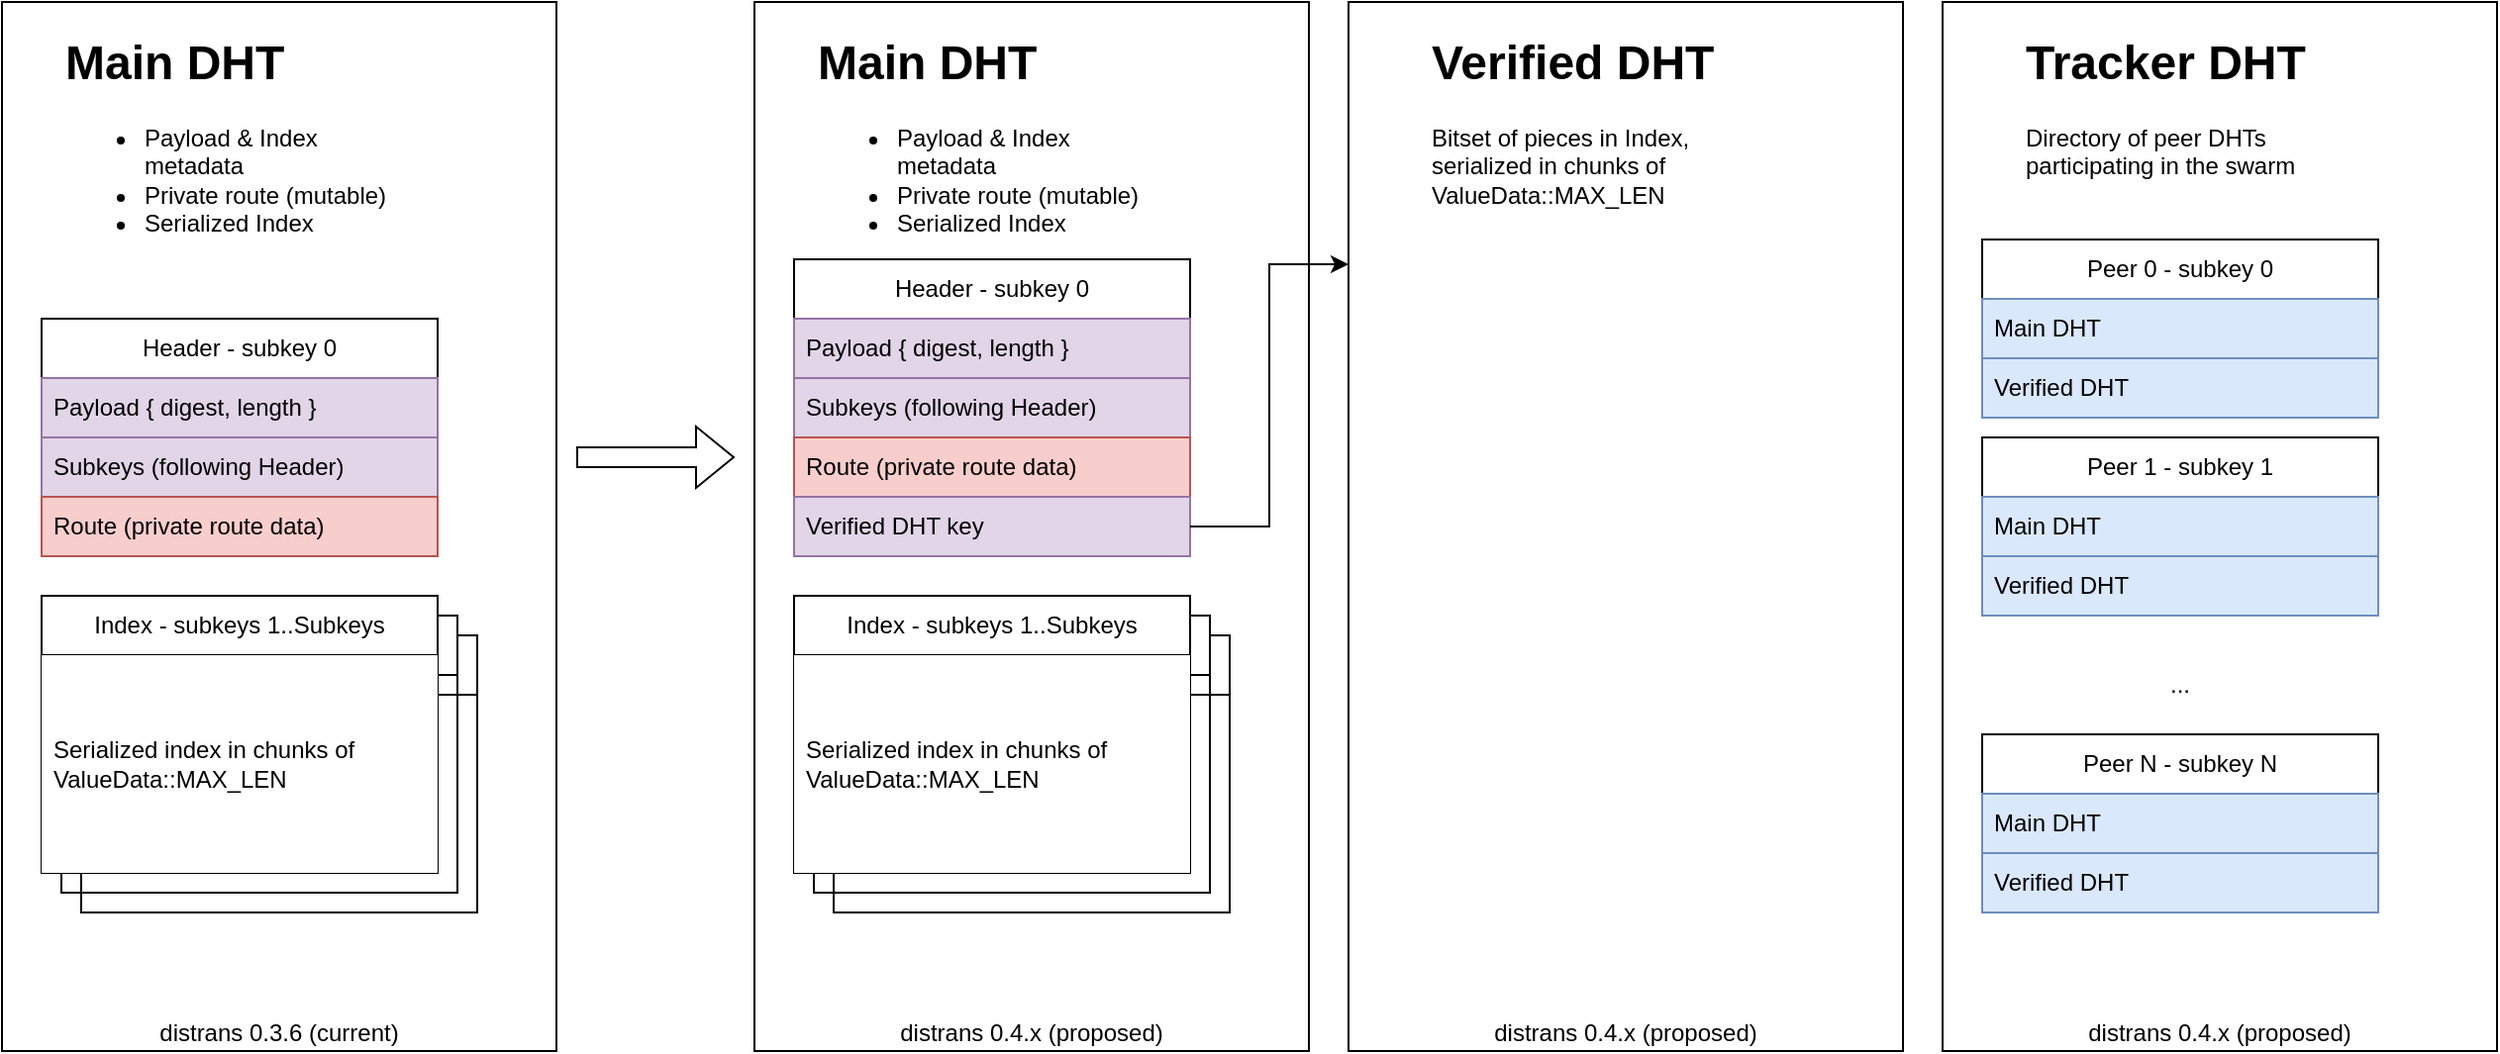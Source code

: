 <mxfile version="24.6.4" type="device">
  <diagram name="Page-1" id="n7TnMaFrF0k3CZJoSL42">
    <mxGraphModel dx="1050" dy="619" grid="1" gridSize="10" guides="1" tooltips="1" connect="1" arrows="1" fold="1" page="1" pageScale="1" pageWidth="850" pageHeight="1100" math="0" shadow="0">
      <root>
        <mxCell id="0" />
        <mxCell id="1" parent="0" />
        <mxCell id="YNiO6JekwG4ZWWlteSPr-17" value="distrans 0.3.6 (current)" style="rounded=0;whiteSpace=wrap;html=1;fillColor=none;verticalAlign=bottom;" parent="1" vertex="1">
          <mxGeometry x="40" y="40" width="280" height="530" as="geometry" />
        </mxCell>
        <mxCell id="YNiO6JekwG4ZWWlteSPr-13" value="Index - subkeys 1..Subkeys" style="swimlane;fontStyle=0;childLayout=stackLayout;horizontal=1;startSize=30;horizontalStack=0;resizeParent=1;resizeParentMax=0;resizeLast=0;collapsible=1;marginBottom=0;whiteSpace=wrap;html=1;" parent="1" vertex="1">
          <mxGeometry x="80" y="360" width="200" height="140" as="geometry" />
        </mxCell>
        <mxCell id="YNiO6JekwG4ZWWlteSPr-3" value="Header - subkey 0" style="swimlane;fontStyle=0;childLayout=stackLayout;horizontal=1;startSize=30;horizontalStack=0;resizeParent=1;resizeParentMax=0;resizeLast=0;collapsible=1;marginBottom=0;whiteSpace=wrap;html=1;" parent="1" vertex="1">
          <mxGeometry x="60" y="200" width="200" height="120" as="geometry" />
        </mxCell>
        <mxCell id="YNiO6JekwG4ZWWlteSPr-4" value="Payload { digest, length }" style="text;strokeColor=#9673a6;fillColor=#e1d5e7;align=left;verticalAlign=middle;spacingLeft=4;spacingRight=4;overflow=hidden;points=[[0,0.5],[1,0.5]];portConstraint=eastwest;rotatable=0;whiteSpace=wrap;html=1;" parent="YNiO6JekwG4ZWWlteSPr-3" vertex="1">
          <mxGeometry y="30" width="200" height="30" as="geometry" />
        </mxCell>
        <mxCell id="YNiO6JekwG4ZWWlteSPr-5" value="Subkeys (following Header)" style="text;strokeColor=#9673a6;fillColor=#e1d5e7;align=left;verticalAlign=middle;spacingLeft=4;spacingRight=4;overflow=hidden;points=[[0,0.5],[1,0.5]];portConstraint=eastwest;rotatable=0;whiteSpace=wrap;html=1;" parent="YNiO6JekwG4ZWWlteSPr-3" vertex="1">
          <mxGeometry y="60" width="200" height="30" as="geometry" />
        </mxCell>
        <mxCell id="YNiO6JekwG4ZWWlteSPr-6" value="Route (private route data)" style="text;strokeColor=#b85450;fillColor=#f8cecc;align=left;verticalAlign=middle;spacingLeft=4;spacingRight=4;overflow=hidden;points=[[0,0.5],[1,0.5]];portConstraint=eastwest;rotatable=0;whiteSpace=wrap;html=1;" parent="YNiO6JekwG4ZWWlteSPr-3" vertex="1">
          <mxGeometry y="90" width="200" height="30" as="geometry" />
        </mxCell>
        <mxCell id="YNiO6JekwG4ZWWlteSPr-11" value="Index - subkeys 1..Subkeys" style="swimlane;fontStyle=0;childLayout=stackLayout;horizontal=1;startSize=30;horizontalStack=0;resizeParent=1;resizeParentMax=0;resizeLast=0;collapsible=1;marginBottom=0;whiteSpace=wrap;html=1;" parent="1" vertex="1">
          <mxGeometry x="70" y="350" width="200" height="140" as="geometry" />
        </mxCell>
        <mxCell id="YNiO6JekwG4ZWWlteSPr-7" value="Index - subkeys 1..Subkeys" style="swimlane;fontStyle=0;childLayout=stackLayout;horizontal=1;startSize=30;horizontalStack=0;resizeParent=1;resizeParentMax=0;resizeLast=0;collapsible=1;marginBottom=0;whiteSpace=wrap;html=1;" parent="1" vertex="1">
          <mxGeometry x="60" y="340" width="200" height="140" as="geometry" />
        </mxCell>
        <mxCell id="YNiO6JekwG4ZWWlteSPr-10" value="Serialized index in chunks of ValueData::MAX_LEN" style="text;strokeColor=none;fillColor=default;align=left;verticalAlign=middle;spacingLeft=4;spacingRight=4;overflow=hidden;points=[[0,0.5],[1,0.5]];portConstraint=eastwest;rotatable=0;whiteSpace=wrap;html=1;" parent="YNiO6JekwG4ZWWlteSPr-7" vertex="1">
          <mxGeometry y="30" width="200" height="110" as="geometry" />
        </mxCell>
        <mxCell id="YNiO6JekwG4ZWWlteSPr-16" value="&lt;h1 style=&quot;margin-top: 0px;&quot;&gt;Main DHT&lt;/h1&gt;&lt;p&gt;&lt;/p&gt;&lt;ul&gt;&lt;li&gt;Payload &amp;amp; Index metadata&lt;/li&gt;&lt;li&gt;Private route (mutable)&lt;/li&gt;&lt;li&gt;Serialized Index&lt;/li&gt;&lt;/ul&gt;&lt;p&gt;&lt;/p&gt;" style="text;html=1;whiteSpace=wrap;overflow=hidden;rounded=0;" parent="1" vertex="1">
          <mxGeometry x="70" y="50" width="180" height="120" as="geometry" />
        </mxCell>
        <mxCell id="YNiO6JekwG4ZWWlteSPr-18" value="distrans 0.4.x (proposed)" style="rounded=0;whiteSpace=wrap;html=1;fillColor=none;verticalAlign=bottom;" parent="1" vertex="1">
          <mxGeometry x="720" y="40" width="280" height="530" as="geometry" />
        </mxCell>
        <mxCell id="YNiO6JekwG4ZWWlteSPr-19" value="&lt;h1 style=&quot;margin-top: 0px;&quot;&gt;Verified DHT&lt;/h1&gt;&lt;p&gt;Bitset of pieces in Index, serialized in chunks of ValueData::MAX_LEN&lt;/p&gt;" style="text;html=1;whiteSpace=wrap;overflow=hidden;rounded=0;" parent="1" vertex="1">
          <mxGeometry x="760" y="50" width="180" height="120" as="geometry" />
        </mxCell>
        <mxCell id="YNiO6JekwG4ZWWlteSPr-20" value="distrans 0.4.x (proposed)" style="rounded=0;whiteSpace=wrap;html=1;fillColor=none;verticalAlign=bottom;" parent="1" vertex="1">
          <mxGeometry x="420" y="40" width="280" height="530" as="geometry" />
        </mxCell>
        <mxCell id="YNiO6JekwG4ZWWlteSPr-21" value="Index - subkeys 1..Subkeys" style="swimlane;fontStyle=0;childLayout=stackLayout;horizontal=1;startSize=30;horizontalStack=0;resizeParent=1;resizeParentMax=0;resizeLast=0;collapsible=1;marginBottom=0;whiteSpace=wrap;html=1;" parent="1" vertex="1">
          <mxGeometry x="460" y="360" width="200" height="140" as="geometry" />
        </mxCell>
        <mxCell id="YNiO6JekwG4ZWWlteSPr-22" value="Header - subkey 0" style="swimlane;fontStyle=0;childLayout=stackLayout;horizontal=1;startSize=30;horizontalStack=0;resizeParent=1;resizeParentMax=0;resizeLast=0;collapsible=1;marginBottom=0;whiteSpace=wrap;html=1;" parent="1" vertex="1">
          <mxGeometry x="440" y="170" width="200" height="150" as="geometry" />
        </mxCell>
        <mxCell id="YNiO6JekwG4ZWWlteSPr-23" value="Payload { digest, length }" style="text;strokeColor=#9673a6;fillColor=#e1d5e7;align=left;verticalAlign=middle;spacingLeft=4;spacingRight=4;overflow=hidden;points=[[0,0.5],[1,0.5]];portConstraint=eastwest;rotatable=0;whiteSpace=wrap;html=1;" parent="YNiO6JekwG4ZWWlteSPr-22" vertex="1">
          <mxGeometry y="30" width="200" height="30" as="geometry" />
        </mxCell>
        <mxCell id="YNiO6JekwG4ZWWlteSPr-24" value="Subkeys (following Header)" style="text;strokeColor=#9673a6;fillColor=#e1d5e7;align=left;verticalAlign=middle;spacingLeft=4;spacingRight=4;overflow=hidden;points=[[0,0.5],[1,0.5]];portConstraint=eastwest;rotatable=0;whiteSpace=wrap;html=1;" parent="YNiO6JekwG4ZWWlteSPr-22" vertex="1">
          <mxGeometry y="60" width="200" height="30" as="geometry" />
        </mxCell>
        <mxCell id="YNiO6JekwG4ZWWlteSPr-25" value="Route (private route data)" style="text;strokeColor=#b85450;fillColor=#f8cecc;align=left;verticalAlign=middle;spacingLeft=4;spacingRight=4;overflow=hidden;points=[[0,0.5],[1,0.5]];portConstraint=eastwest;rotatable=0;whiteSpace=wrap;html=1;" parent="YNiO6JekwG4ZWWlteSPr-22" vertex="1">
          <mxGeometry y="90" width="200" height="30" as="geometry" />
        </mxCell>
        <mxCell id="YNiO6JekwG4ZWWlteSPr-31" value="Verified DHT key" style="text;strokeColor=#9673a6;fillColor=#e1d5e7;align=left;verticalAlign=middle;spacingLeft=4;spacingRight=4;overflow=hidden;points=[[0,0.5],[1,0.5]];portConstraint=eastwest;rotatable=0;whiteSpace=wrap;html=1;" parent="YNiO6JekwG4ZWWlteSPr-22" vertex="1">
          <mxGeometry y="120" width="200" height="30" as="geometry" />
        </mxCell>
        <mxCell id="YNiO6JekwG4ZWWlteSPr-26" value="Index - subkeys 1..Subkeys" style="swimlane;fontStyle=0;childLayout=stackLayout;horizontal=1;startSize=30;horizontalStack=0;resizeParent=1;resizeParentMax=0;resizeLast=0;collapsible=1;marginBottom=0;whiteSpace=wrap;html=1;" parent="1" vertex="1">
          <mxGeometry x="450" y="350" width="200" height="140" as="geometry" />
        </mxCell>
        <mxCell id="YNiO6JekwG4ZWWlteSPr-27" value="Index - subkeys 1..Subkeys" style="swimlane;fontStyle=0;childLayout=stackLayout;horizontal=1;startSize=30;horizontalStack=0;resizeParent=1;resizeParentMax=0;resizeLast=0;collapsible=1;marginBottom=0;whiteSpace=wrap;html=1;" parent="1" vertex="1">
          <mxGeometry x="440" y="340" width="200" height="140" as="geometry" />
        </mxCell>
        <mxCell id="YNiO6JekwG4ZWWlteSPr-28" value="Serialized index in chunks of ValueData::MAX_LEN" style="text;strokeColor=none;fillColor=default;align=left;verticalAlign=middle;spacingLeft=4;spacingRight=4;overflow=hidden;points=[[0,0.5],[1,0.5]];portConstraint=eastwest;rotatable=0;whiteSpace=wrap;html=1;" parent="YNiO6JekwG4ZWWlteSPr-27" vertex="1">
          <mxGeometry y="30" width="200" height="110" as="geometry" />
        </mxCell>
        <mxCell id="YNiO6JekwG4ZWWlteSPr-29" value="&lt;h1 style=&quot;margin-top: 0px;&quot;&gt;Main DHT&lt;/h1&gt;&lt;p&gt;&lt;/p&gt;&lt;ul&gt;&lt;li&gt;Payload &amp;amp; Index metadata&lt;/li&gt;&lt;li&gt;Private route (mutable)&lt;/li&gt;&lt;li&gt;Serialized Index&lt;/li&gt;&lt;/ul&gt;&lt;p&gt;&lt;/p&gt;" style="text;html=1;whiteSpace=wrap;overflow=hidden;rounded=0;" parent="1" vertex="1">
          <mxGeometry x="450" y="50" width="180" height="120" as="geometry" />
        </mxCell>
        <mxCell id="YNiO6JekwG4ZWWlteSPr-30" value="" style="shape=flexArrow;endArrow=classic;html=1;rounded=0;" parent="1" edge="1">
          <mxGeometry width="50" height="50" relative="1" as="geometry">
            <mxPoint x="330" y="270" as="sourcePoint" />
            <mxPoint x="410" y="270" as="targetPoint" />
          </mxGeometry>
        </mxCell>
        <mxCell id="YNiO6JekwG4ZWWlteSPr-32" style="edgeStyle=orthogonalEdgeStyle;rounded=0;orthogonalLoop=1;jettySize=auto;html=1;entryX=0;entryY=0.25;entryDx=0;entryDy=0;" parent="1" source="YNiO6JekwG4ZWWlteSPr-31" target="YNiO6JekwG4ZWWlteSPr-18" edge="1">
          <mxGeometry relative="1" as="geometry" />
        </mxCell>
        <mxCell id="YNiO6JekwG4ZWWlteSPr-33" value="distrans 0.4.x (proposed)" style="rounded=0;whiteSpace=wrap;html=1;fillColor=none;verticalAlign=bottom;" parent="1" vertex="1">
          <mxGeometry x="1020" y="40" width="280" height="530" as="geometry" />
        </mxCell>
        <mxCell id="YNiO6JekwG4ZWWlteSPr-34" value="&lt;h1 style=&quot;margin-top: 0px;&quot;&gt;Tracker DHT&lt;/h1&gt;&lt;p&gt;Directory of peer DHTs participating in the swarm&lt;/p&gt;" style="text;html=1;whiteSpace=wrap;overflow=hidden;rounded=0;" parent="1" vertex="1">
          <mxGeometry x="1060" y="50" width="180" height="120" as="geometry" />
        </mxCell>
        <mxCell id="YNiO6JekwG4ZWWlteSPr-35" value="Peer 0 - subkey 0" style="swimlane;fontStyle=0;childLayout=stackLayout;horizontal=1;startSize=30;horizontalStack=0;resizeParent=1;resizeParentMax=0;resizeLast=0;collapsible=1;marginBottom=0;whiteSpace=wrap;html=1;" parent="1" vertex="1">
          <mxGeometry x="1040" y="160" width="200" height="90" as="geometry" />
        </mxCell>
        <mxCell id="YNiO6JekwG4ZWWlteSPr-36" value="Main DHT" style="text;strokeColor=#6c8ebf;fillColor=#dae8fc;align=left;verticalAlign=middle;spacingLeft=4;spacingRight=4;overflow=hidden;points=[[0,0.5],[1,0.5]];portConstraint=eastwest;rotatable=0;whiteSpace=wrap;html=1;" parent="YNiO6JekwG4ZWWlteSPr-35" vertex="1">
          <mxGeometry y="30" width="200" height="30" as="geometry" />
        </mxCell>
        <mxCell id="YNiO6JekwG4ZWWlteSPr-37" value="Verified DHT" style="text;strokeColor=#6c8ebf;fillColor=#dae8fc;align=left;verticalAlign=middle;spacingLeft=4;spacingRight=4;overflow=hidden;points=[[0,0.5],[1,0.5]];portConstraint=eastwest;rotatable=0;whiteSpace=wrap;html=1;" parent="YNiO6JekwG4ZWWlteSPr-35" vertex="1">
          <mxGeometry y="60" width="200" height="30" as="geometry" />
        </mxCell>
        <mxCell id="YNiO6JekwG4ZWWlteSPr-39" value="Peer 1 - subkey 1" style="swimlane;fontStyle=0;childLayout=stackLayout;horizontal=1;startSize=30;horizontalStack=0;resizeParent=1;resizeParentMax=0;resizeLast=0;collapsible=1;marginBottom=0;whiteSpace=wrap;html=1;" parent="1" vertex="1">
          <mxGeometry x="1040" y="260" width="200" height="90" as="geometry" />
        </mxCell>
        <mxCell id="YNiO6JekwG4ZWWlteSPr-40" value="Main DHT" style="text;strokeColor=#6c8ebf;fillColor=#dae8fc;align=left;verticalAlign=middle;spacingLeft=4;spacingRight=4;overflow=hidden;points=[[0,0.5],[1,0.5]];portConstraint=eastwest;rotatable=0;whiteSpace=wrap;html=1;" parent="YNiO6JekwG4ZWWlteSPr-39" vertex="1">
          <mxGeometry y="30" width="200" height="30" as="geometry" />
        </mxCell>
        <mxCell id="YNiO6JekwG4ZWWlteSPr-41" value="Verified DHT" style="text;strokeColor=#6c8ebf;fillColor=#dae8fc;align=left;verticalAlign=middle;spacingLeft=4;spacingRight=4;overflow=hidden;points=[[0,0.5],[1,0.5]];portConstraint=eastwest;rotatable=0;whiteSpace=wrap;html=1;" parent="YNiO6JekwG4ZWWlteSPr-39" vertex="1">
          <mxGeometry y="60" width="200" height="30" as="geometry" />
        </mxCell>
        <mxCell id="YNiO6JekwG4ZWWlteSPr-42" value="Peer N - subkey N" style="swimlane;fontStyle=0;childLayout=stackLayout;horizontal=1;startSize=30;horizontalStack=0;resizeParent=1;resizeParentMax=0;resizeLast=0;collapsible=1;marginBottom=0;whiteSpace=wrap;html=1;" parent="1" vertex="1">
          <mxGeometry x="1040" y="410" width="200" height="90" as="geometry" />
        </mxCell>
        <mxCell id="YNiO6JekwG4ZWWlteSPr-43" value="Main DHT" style="text;strokeColor=#6c8ebf;fillColor=#dae8fc;align=left;verticalAlign=middle;spacingLeft=4;spacingRight=4;overflow=hidden;points=[[0,0.5],[1,0.5]];portConstraint=eastwest;rotatable=0;whiteSpace=wrap;html=1;" parent="YNiO6JekwG4ZWWlteSPr-42" vertex="1">
          <mxGeometry y="30" width="200" height="30" as="geometry" />
        </mxCell>
        <mxCell id="YNiO6JekwG4ZWWlteSPr-44" value="Verified DHT" style="text;strokeColor=#6c8ebf;fillColor=#dae8fc;align=left;verticalAlign=middle;spacingLeft=4;spacingRight=4;overflow=hidden;points=[[0,0.5],[1,0.5]];portConstraint=eastwest;rotatable=0;whiteSpace=wrap;html=1;" parent="YNiO6JekwG4ZWWlteSPr-42" vertex="1">
          <mxGeometry y="60" width="200" height="30" as="geometry" />
        </mxCell>
        <mxCell id="YNiO6JekwG4ZWWlteSPr-45" value="..." style="text;html=1;align=center;verticalAlign=middle;whiteSpace=wrap;rounded=0;" parent="1" vertex="1">
          <mxGeometry x="1110" y="370" width="60" height="30" as="geometry" />
        </mxCell>
      </root>
    </mxGraphModel>
  </diagram>
</mxfile>
